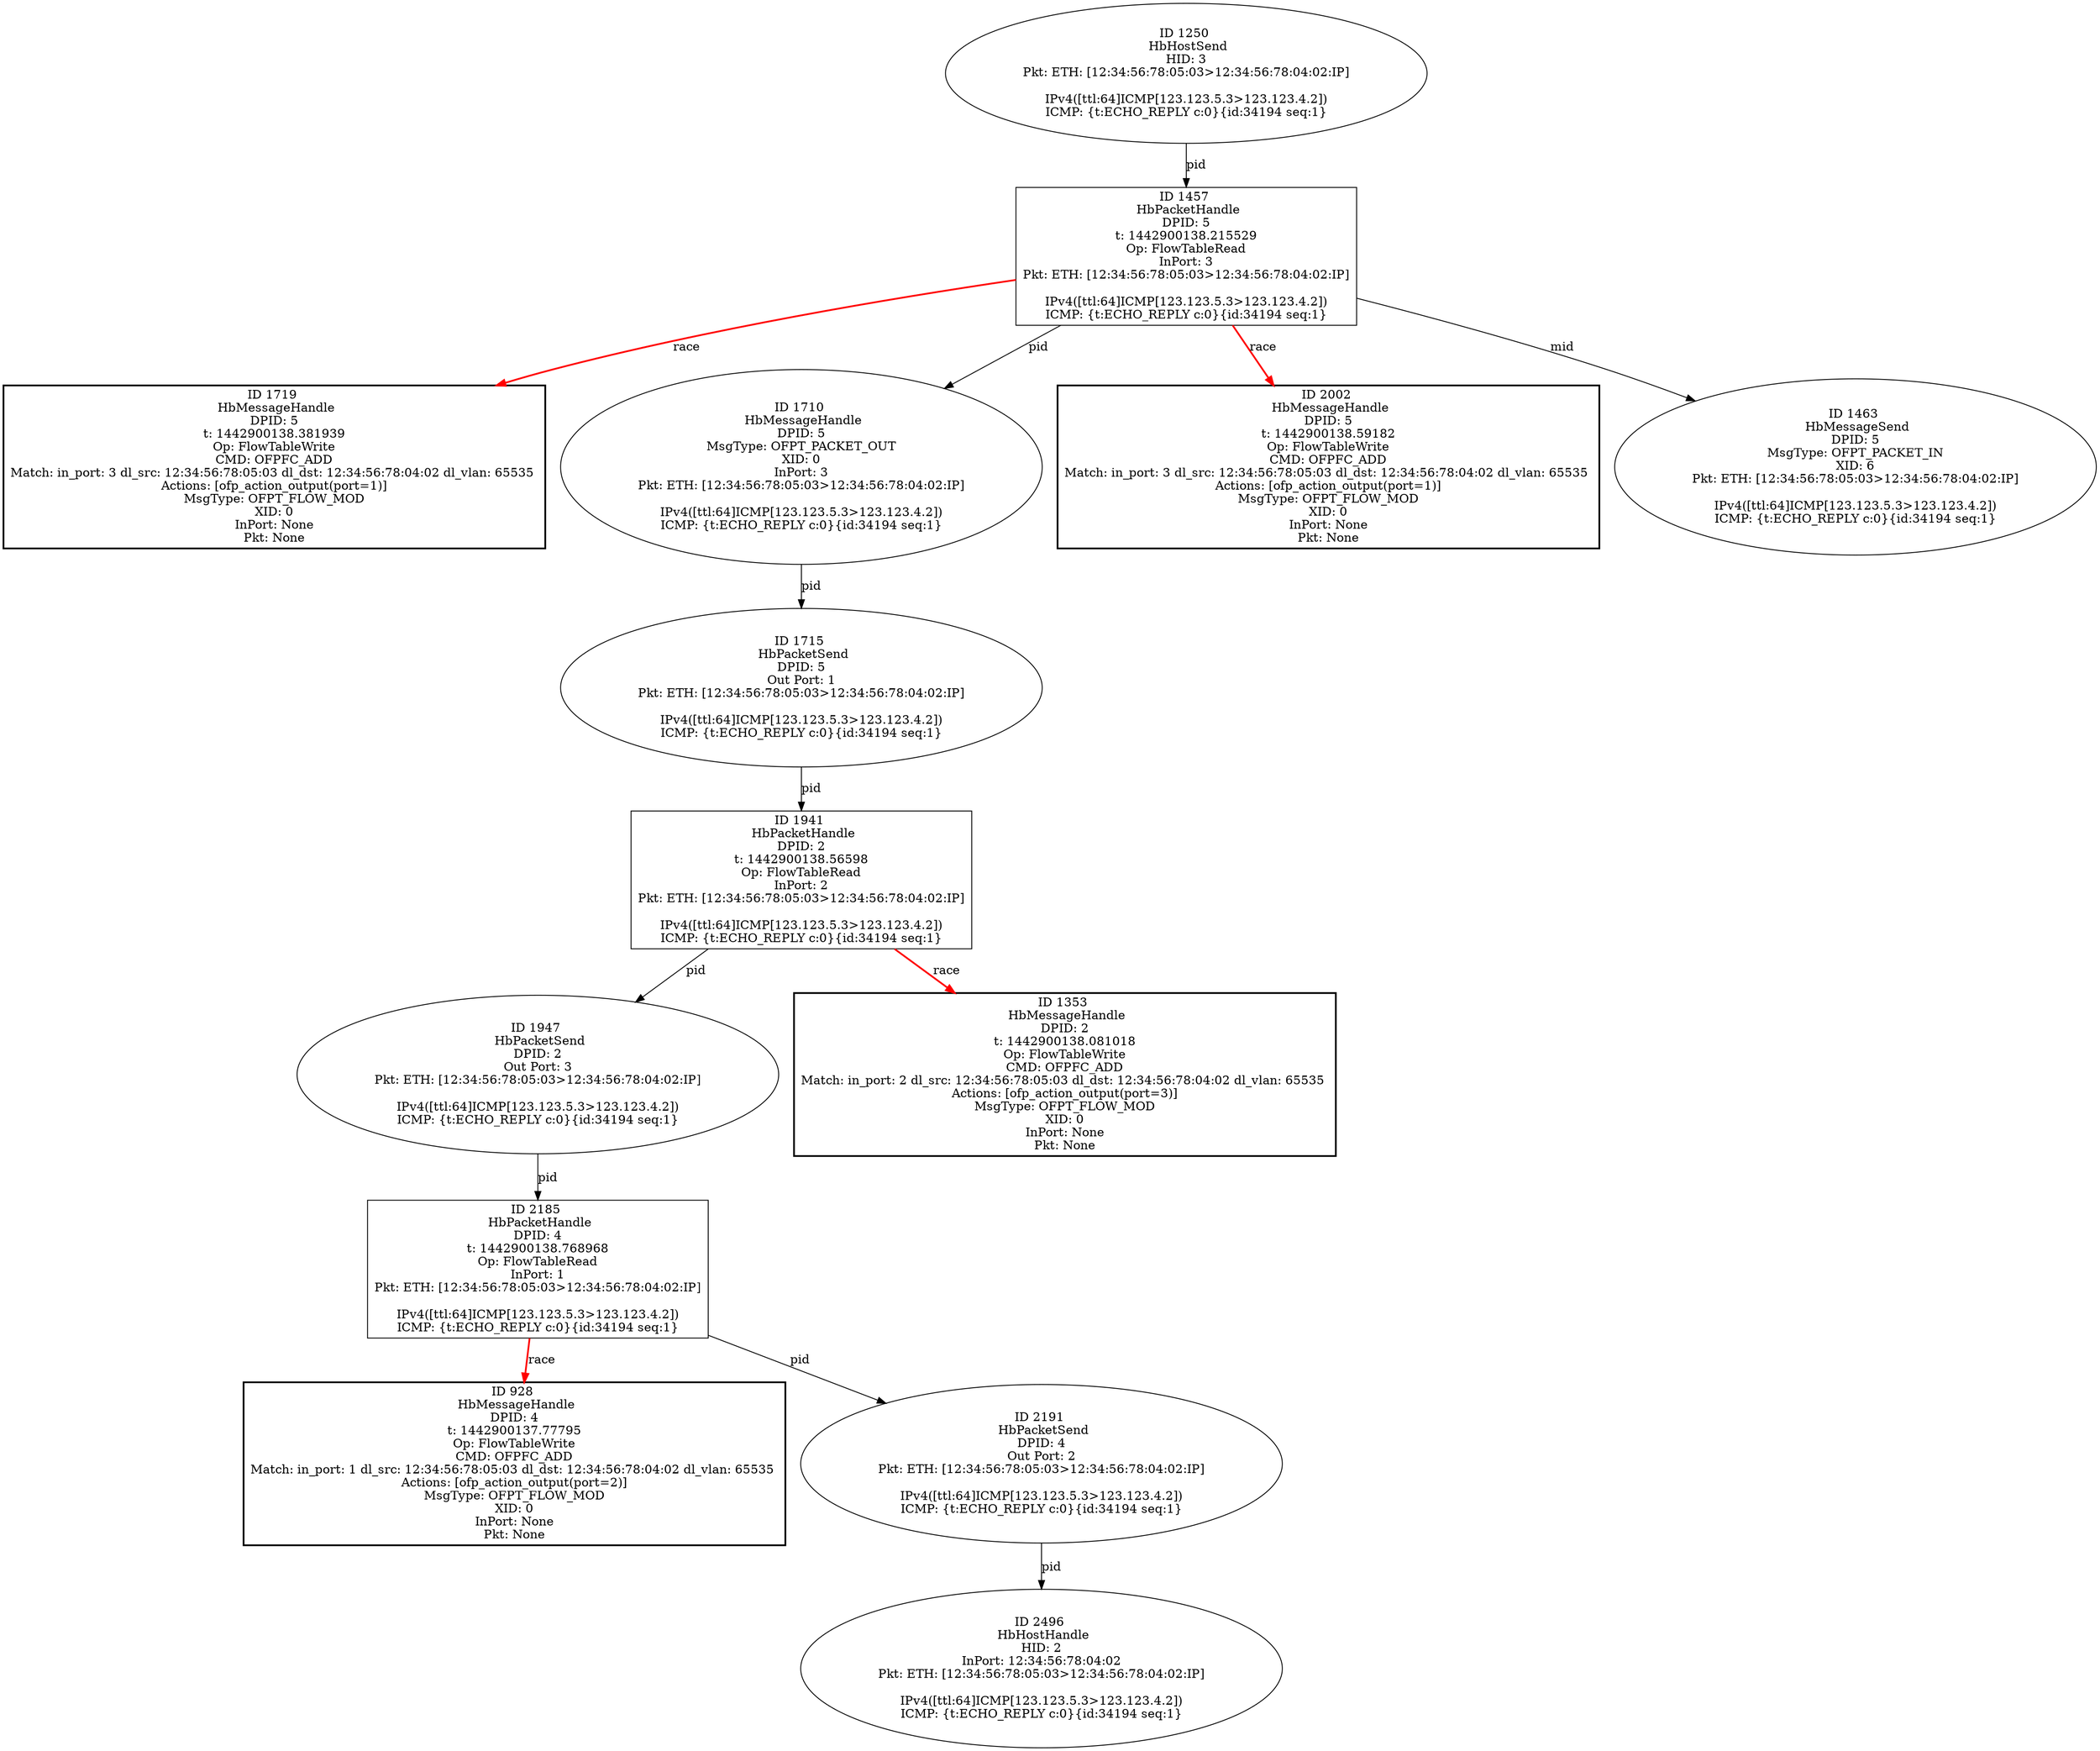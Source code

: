 strict digraph G {
2496 [shape=oval, event=<hb_events.HbHostHandle object at 0x107d16750>, label="ID 2496 
 HbHostHandle
HID: 2
InPort: 12:34:56:78:04:02
Pkt: ETH: [12:34:56:78:05:03>12:34:56:78:04:02:IP]

IPv4([ttl:64]ICMP[123.123.5.3>123.123.4.2])
ICMP: {t:ECHO_REPLY c:0}{id:34194 seq:1}"];
928 [shape=box, style=bold, event=<hb_events.HbMessageHandle object at 0x107916110>, label="ID 928 
 HbMessageHandle
DPID: 4
t: 1442900137.77795
Op: FlowTableWrite
CMD: OFPFC_ADD
Match: in_port: 1 dl_src: 12:34:56:78:05:03 dl_dst: 12:34:56:78:04:02 dl_vlan: 65535 
Actions: [ofp_action_output(port=2)]
MsgType: OFPT_FLOW_MOD
XID: 0
InPort: None
Pkt: None"];
1250 [shape=oval, event=<hb_events.HbHostSend object at 0x1079c8790>, label="ID 1250 
 HbHostSend
HID: 3
Pkt: ETH: [12:34:56:78:05:03>12:34:56:78:04:02:IP]

IPv4([ttl:64]ICMP[123.123.5.3>123.123.4.2])
ICMP: {t:ECHO_REPLY c:0}{id:34194 seq:1}"];
2185 [shape=box, event=<hb_events.HbPacketHandle object at 0x107c60d90>, label="ID 2185 
 HbPacketHandle
DPID: 4
t: 1442900138.768968
Op: FlowTableRead
InPort: 1
Pkt: ETH: [12:34:56:78:05:03>12:34:56:78:04:02:IP]

IPv4([ttl:64]ICMP[123.123.5.3>123.123.4.2])
ICMP: {t:ECHO_REPLY c:0}{id:34194 seq:1}"];
1719 [shape=box, style=bold, event=<hb_events.HbMessageHandle object at 0x107ae82d0>, label="ID 1719 
 HbMessageHandle
DPID: 5
t: 1442900138.381939
Op: FlowTableWrite
CMD: OFPFC_ADD
Match: in_port: 3 dl_src: 12:34:56:78:05:03 dl_dst: 12:34:56:78:04:02 dl_vlan: 65535 
Actions: [ofp_action_output(port=1)]
MsgType: OFPT_FLOW_MOD
XID: 0
InPort: None
Pkt: None"];
1710 [shape=oval, event=<hb_events.HbMessageHandle object at 0x107ae01d0>, label="ID 1710 
 HbMessageHandle
DPID: 5
MsgType: OFPT_PACKET_OUT
XID: 0
InPort: 3
Pkt: ETH: [12:34:56:78:05:03>12:34:56:78:04:02:IP]

IPv4([ttl:64]ICMP[123.123.5.3>123.123.4.2])
ICMP: {t:ECHO_REPLY c:0}{id:34194 seq:1}"];
2191 [shape=oval, event=<hb_events.HbPacketSend object at 0x107c66250>, label="ID 2191 
 HbPacketSend
DPID: 4
Out Port: 2
Pkt: ETH: [12:34:56:78:05:03>12:34:56:78:04:02:IP]

IPv4([ttl:64]ICMP[123.123.5.3>123.123.4.2])
ICMP: {t:ECHO_REPLY c:0}{id:34194 seq:1}"];
1457 [shape=box, event=<hb_events.HbPacketHandle object at 0x107a68550>, label="ID 1457 
 HbPacketHandle
DPID: 5
t: 1442900138.215529
Op: FlowTableRead
InPort: 3
Pkt: ETH: [12:34:56:78:05:03>12:34:56:78:04:02:IP]

IPv4([ttl:64]ICMP[123.123.5.3>123.123.4.2])
ICMP: {t:ECHO_REPLY c:0}{id:34194 seq:1}"];
2002 [shape=box, style=bold, event=<hb_events.HbMessageHandle object at 0x107b09310>, label="ID 2002 
 HbMessageHandle
DPID: 5
t: 1442900138.59182
Op: FlowTableWrite
CMD: OFPFC_ADD
Match: in_port: 3 dl_src: 12:34:56:78:05:03 dl_dst: 12:34:56:78:04:02 dl_vlan: 65535 
Actions: [ofp_action_output(port=1)]
MsgType: OFPT_FLOW_MOD
XID: 0
InPort: None
Pkt: None"];
1715 [shape=oval, event=<hb_events.HbPacketSend object at 0x107ad8fd0>, label="ID 1715 
 HbPacketSend
DPID: 5
Out Port: 1
Pkt: ETH: [12:34:56:78:05:03>12:34:56:78:04:02:IP]

IPv4([ttl:64]ICMP[123.123.5.3>123.123.4.2])
ICMP: {t:ECHO_REPLY c:0}{id:34194 seq:1}"];
1941 [shape=box, event=<hb_events.HbPacketHandle object at 0x107b7f950>, label="ID 1941 
 HbPacketHandle
DPID: 2
t: 1442900138.56598
Op: FlowTableRead
InPort: 2
Pkt: ETH: [12:34:56:78:05:03>12:34:56:78:04:02:IP]

IPv4([ttl:64]ICMP[123.123.5.3>123.123.4.2])
ICMP: {t:ECHO_REPLY c:0}{id:34194 seq:1}"];
1463 [shape=oval, event=<hb_events.HbMessageSend object at 0x1079e5050>, label="ID 1463 
 HbMessageSend
DPID: 5
MsgType: OFPT_PACKET_IN
XID: 6
Pkt: ETH: [12:34:56:78:05:03>12:34:56:78:04:02:IP]

IPv4([ttl:64]ICMP[123.123.5.3>123.123.4.2])
ICMP: {t:ECHO_REPLY c:0}{id:34194 seq:1}"];
1947 [shape=oval, event=<hb_events.HbPacketSend object at 0x107b88890>, label="ID 1947 
 HbPacketSend
DPID: 2
Out Port: 3
Pkt: ETH: [12:34:56:78:05:03>12:34:56:78:04:02:IP]

IPv4([ttl:64]ICMP[123.123.5.3>123.123.4.2])
ICMP: {t:ECHO_REPLY c:0}{id:34194 seq:1}"];
1353 [shape=box, style=bold, event=<hb_events.HbMessageHandle object at 0x107a33bd0>, label="ID 1353 
 HbMessageHandle
DPID: 2
t: 1442900138.081018
Op: FlowTableWrite
CMD: OFPFC_ADD
Match: in_port: 2 dl_src: 12:34:56:78:05:03 dl_dst: 12:34:56:78:04:02 dl_vlan: 65535 
Actions: [ofp_action_output(port=3)]
MsgType: OFPT_FLOW_MOD
XID: 0
InPort: None
Pkt: None"];
1250 -> 1457  [rel=pid, label=pid];
2185 -> 928  [harmful=True, color=red, style=bold, rel=race, label=race];
2185 -> 2191  [rel=pid, label=pid];
1710 -> 1715  [rel=pid, label=pid];
2191 -> 2496  [rel=pid, label=pid];
1457 -> 2002  [harmful=True, color=red, style=bold, rel=race, label=race];
1457 -> 1719  [harmful=True, color=red, style=bold, rel=race, label=race];
1457 -> 1710  [rel=pid, label=pid];
1457 -> 1463  [rel=mid, label=mid];
1715 -> 1941  [rel=pid, label=pid];
1941 -> 1353  [harmful=True, color=red, style=bold, rel=race, label=race];
1941 -> 1947  [rel=pid, label=pid];
1947 -> 2185  [rel=pid, label=pid];
}
